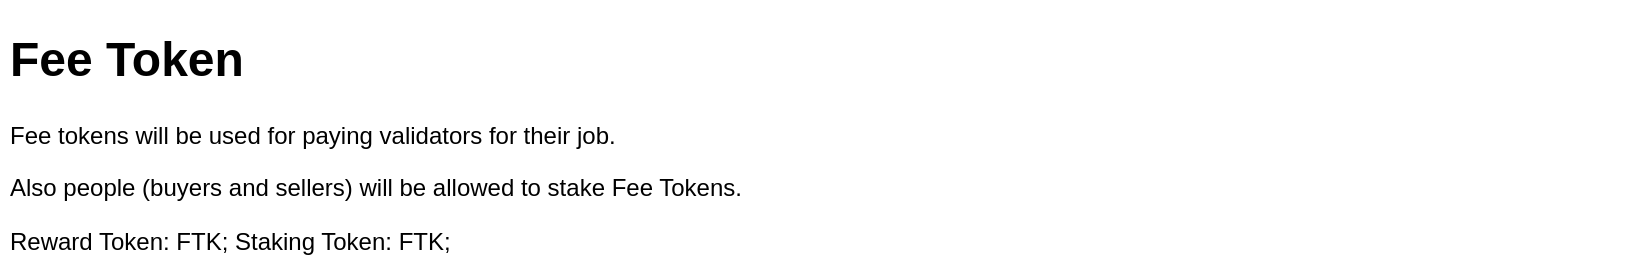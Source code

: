 <mxfile version="21.1.1" type="device">
  <diagram name="Страница 1" id="dIAfWzBbAec-UBCg4gNO">
    <mxGraphModel dx="954" dy="648" grid="1" gridSize="10" guides="1" tooltips="1" connect="1" arrows="1" fold="1" page="1" pageScale="1" pageWidth="827" pageHeight="1169" math="0" shadow="0">
      <root>
        <mxCell id="0" />
        <mxCell id="1" parent="0" />
        <mxCell id="oqpRDHxQFM7ryKX4FEIr-1" value="&lt;h1&gt;Fee Token&lt;/h1&gt;&lt;p&gt;Fee tokens will be used for paying validators for their job.&amp;nbsp;&lt;/p&gt;&lt;p&gt;Also people (buyers and sellers) will be allowed to stake Fee Tokens.&amp;nbsp;&lt;/p&gt;&lt;p&gt;Reward Token: FTK; Staking Token: FTK;&lt;/p&gt;" style="text;html=1;strokeColor=none;fillColor=none;spacing=5;spacingTop=-20;whiteSpace=wrap;overflow=hidden;rounded=0;" vertex="1" parent="1">
          <mxGeometry y="20" width="820" height="120" as="geometry" />
        </mxCell>
      </root>
    </mxGraphModel>
  </diagram>
</mxfile>
